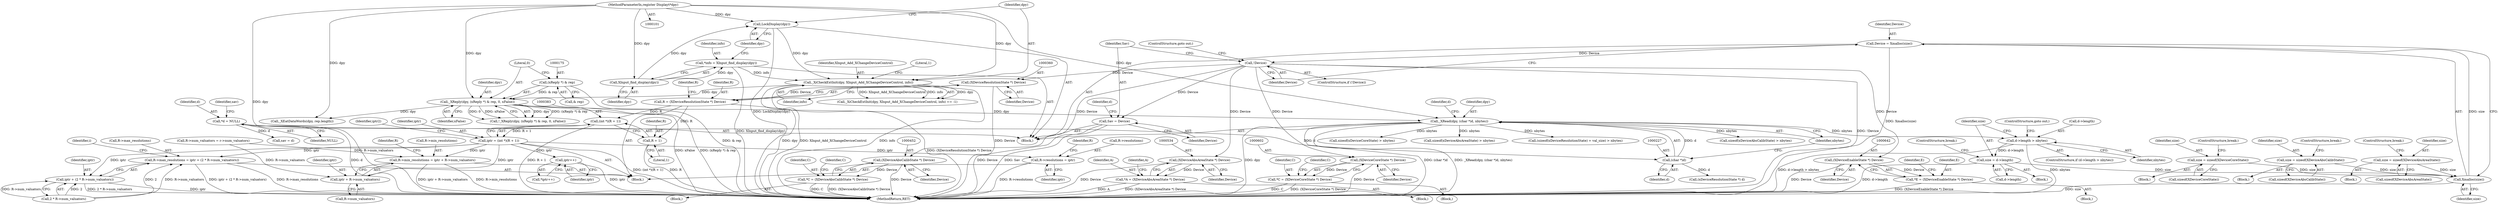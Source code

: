digraph "0_libXi_19a9cd607de73947fcfb104682f203ffe4e1f4e5_0@API" {
"1000328" [label="(Call,Device = Xmalloc(size))"];
"1000330" [label="(Call,Xmalloc(size))"];
"1000309" [label="(Call,size = sizeof(XDeviceCoreState))"];
"1000283" [label="(Call,size = sizeof(XDeviceAbsCalibState))"];
"1000296" [label="(Call,size = sizeof(XDeviceAbsAreaState))"];
"1000322" [label="(Call,size = d->length)"];
"1000316" [label="(Call,d->length > nbytes)"];
"1000224" [label="(Call,_XRead(dpy, (char *)d, nbytes))"];
"1000172" [label="(Call,_XReply(dpy, (xReply *) & rep, 0, xFalse))"];
"1000133" [label="(Call,_XiCheckExtInit(dpy, XInput_Add_XChangeDeviceControl, info))"];
"1000129" [label="(Call,LockDisplay(dpy))"];
"1000127" [label="(Call,XInput_find_display(dpy))"];
"1000102" [label="(MethodParameterIn,register Display\t*dpy)"];
"1000125" [label="(Call,*info = XInput_find_display(dpy))"];
"1000174" [label="(Call,(xReply *) & rep)"];
"1000226" [label="(Call,(char *)d)"];
"1000115" [label="(Call,*d = NULL)"];
"1000333" [label="(Call,!Device)"];
"1000336" [label="(Call,Sav = Device)"];
"1000359" [label="(Call,(XDeviceResolutionState *) Device)"];
"1000357" [label="(Call,R = (XDeviceResolutionState *) Device)"];
"1000382" [label="(Call,(int *)(R + 1))"];
"1000380" [label="(Call,iptr = (int *)(R + 1))"];
"1000394" [label="(Call,R->resolutions = iptr)"];
"1000399" [label="(Call,R->min_resolutions = iptr + R->num_valuators)"];
"1000403" [label="(Call,iptr + R->num_valuators)"];
"1000408" [label="(Call,R->max_resolutions = iptr + (2 * R->num_valuators))"];
"1000412" [label="(Call,iptr + (2 * R->num_valuators))"];
"1000434" [label="(Call,iptr++)"];
"1000384" [label="(Call,R + 1)"];
"1000451" [label="(Call,(XDeviceAbsCalibState *) Device)"];
"1000449" [label="(Call,*C = (XDeviceAbsCalibState *) Device)"];
"1000533" [label="(Call,(XDeviceAbsAreaState *) Device)"];
"1000531" [label="(Call,*A = (XDeviceAbsAreaState *) Device)"];
"1000601" [label="(Call,(XDeviceCoreState *) Device)"];
"1000599" [label="(Call,*C = (XDeviceCoreState *) Device)"];
"1000641" [label="(Call,(XDeviceEnableState *) Device)"];
"1000639" [label="(Call,*E = (XDeviceEnableState *) Device)"];
"1000287" [label="(ControlStructure,break;)"];
"1000600" [label="(Identifier,C)"];
"1000333" [label="(Call,!Device)"];
"1000316" [label="(Call,d->length > nbytes)"];
"1000315" [label="(ControlStructure,if (d->length > nbytes))"];
"1000373" [label="(Call,R->num_valuators = r->num_valuators)"];
"1000320" [label="(Identifier,nbytes)"];
"1000328" [label="(Call,Device = Xmalloc(size))"];
"1000395" [label="(Call,R->resolutions)"];
"1000346" [label="(Block,)"];
"1000413" [label="(Identifier,iptr)"];
"1000317" [label="(Call,d->length)"];
"1000357" [label="(Call,R = (XDeviceResolutionState *) Device)"];
"1000284" [label="(Identifier,size)"];
"1000631" [label="(Block,)"];
"1000535" [label="(Identifier,Device)"];
"1000334" [label="(Identifier,Device)"];
"1000404" [label="(Identifier,iptr)"];
"1000410" [label="(Identifier,R)"];
"1000276" [label="(Block,)"];
"1000646" [label="(Identifier,E)"];
"1000329" [label="(Identifier,Device)"];
"1000386" [label="(Literal,1)"];
"1000291" [label="(Call,sizeof(xDeviceAbsAreaState) > nbytes)"];
"1000384" [label="(Call,R + 1)"];
"1000385" [label="(Identifier,R)"];
"1000532" [label="(Identifier,A)"];
"1000172" [label="(Call,_XReply(dpy, (xReply *) & rep, 0, xFalse))"];
"1000300" [label="(ControlStructure,break;)"];
"1000336" [label="(Call,Sav = Device)"];
"1000321" [label="(ControlStructure,goto out;)"];
"1000451" [label="(Call,(XDeviceAbsCalibState *) Device)"];
"1000401" [label="(Identifier,R)"];
"1000176" [label="(Call,& rep)"];
"1000523" [label="(Block,)"];
"1000441" [label="(Block,)"];
"1000361" [label="(Identifier,Device)"];
"1000296" [label="(Call,size = sizeof(XDeviceAbsAreaState))"];
"1000599" [label="(Call,*C = (XDeviceCoreState *) Device)"];
"1000120" [label="(Identifier,sav)"];
"1000171" [label="(Call,!_XReply(dpy, (xReply *) & rep, 0, xFalse))"];
"1000225" [label="(Identifier,dpy)"];
"1000433" [label="(Call,*iptr++)"];
"1000323" [label="(Identifier,size)"];
"1000641" [label="(Call,(XDeviceEnableState *) Device)"];
"1000358" [label="(Identifier,R)"];
"1000285" [label="(Call,sizeof(XDeviceAbsCalibState))"];
"1000337" [label="(Identifier,Sav)"];
"1000232" [label="(Identifier,d)"];
"1000382" [label="(Call,(int *)(R + 1))"];
"1000221" [label="(Call,sav = d)"];
"1000606" [label="(Identifier,C)"];
"1000359" [label="(Call,(XDeviceResolutionState *) Device)"];
"1000456" [label="(Identifier,C)"];
"1000400" [label="(Call,R->min_resolutions)"];
"1000130" [label="(Identifier,dpy)"];
"1000129" [label="(Call,LockDisplay(dpy))"];
"1000601" [label="(Call,(XDeviceCoreState *) Device)"];
"1000102" [label="(MethodParameterIn,register Display\t*dpy)"];
"1000128" [label="(Identifier,dpy)"];
"1000268" [label="(Call,(sizeof(xDeviceResolutionState) + val_size) > nbytes)"];
"1000414" [label="(Call,2 * R->num_valuators)"];
"1000234" [label="(Block,)"];
"1000533" [label="(Call,(XDeviceAbsAreaState *) Device)"];
"1000330" [label="(Call,Xmalloc(size))"];
"1000327" [label="(ControlStructure,break;)"];
"1000322" [label="(Call,size = d->length)"];
"1000298" [label="(Call,sizeof(XDeviceAbsAreaState))"];
"1000226" [label="(Call,(char *)d)"];
"1000408" [label="(Call,R->max_resolutions = iptr + (2 * R->num_valuators))"];
"1000125" [label="(Call,*info = XInput_find_display(dpy))"];
"1000335" [label="(ControlStructure,goto out;)"];
"1000449" [label="(Call,*C = (XDeviceAbsCalibState *) Device)"];
"1000116" [label="(Identifier,d)"];
"1000173" [label="(Identifier,dpy)"];
"1000127" [label="(Call,XInput_find_display(dpy))"];
"1000381" [label="(Identifier,iptr)"];
"1000412" [label="(Call,iptr + (2 * R->num_valuators))"];
"1000215" [label="(Call,_XEatDataWords(dpy, rep.length))"];
"1000115" [label="(Call,*d = NULL)"];
"1000639" [label="(Call,*E = (XDeviceEnableState *) Device)"];
"1000105" [label="(Block,)"];
"1000640" [label="(Identifier,E)"];
"1000665" [label="(MethodReturn,RET)"];
"1000338" [label="(Identifier,Device)"];
"1000297" [label="(Identifier,size)"];
"1000126" [label="(Identifier,info)"];
"1000421" [label="(Identifier,i)"];
"1000331" [label="(Identifier,size)"];
"1000403" [label="(Call,iptr + R->num_valuators)"];
"1000531" [label="(Call,*A = (XDeviceAbsAreaState *) Device)"];
"1000434" [label="(Call,iptr++)"];
"1000135" [label="(Identifier,XInput_Add_XChangeDeviceControl)"];
"1000399" [label="(Call,R->min_resolutions = iptr + R->num_valuators)"];
"1000228" [label="(Identifier,d)"];
"1000138" [label="(Literal,1)"];
"1000309" [label="(Call,size = sizeof(XDeviceCoreState))"];
"1000450" [label="(Identifier,C)"];
"1000340" [label="(Identifier,d)"];
"1000380" [label="(Call,iptr = (int *)(R + 1))"];
"1000117" [label="(Identifier,NULL)"];
"1000229" [label="(Identifier,nbytes)"];
"1000278" [label="(Call,sizeof(xDeviceAbsCalibState) > nbytes)"];
"1000603" [label="(Identifier,Device)"];
"1000302" [label="(Block,)"];
"1000179" [label="(Identifier,xFalse)"];
"1000394" [label="(Call,R->resolutions = iptr)"];
"1000409" [label="(Call,R->max_resolutions)"];
"1000224" [label="(Call,_XRead(dpy, (char *)d, nbytes))"];
"1000364" [label="(Identifier,R)"];
"1000174" [label="(Call,(xReply *) & rep)"];
"1000398" [label="(Identifier,iptr)"];
"1000311" [label="(Call,sizeof(XDeviceCoreState))"];
"1000453" [label="(Identifier,Device)"];
"1000538" [label="(Identifier,A)"];
"1000178" [label="(Literal,0)"];
"1000313" [label="(ControlStructure,break;)"];
"1000405" [label="(Call,R->num_valuators)"];
"1000324" [label="(Call,d->length)"];
"1000435" [label="(Identifier,iptr)"];
"1000388" [label="(Identifier,iptr2)"];
"1000242" [label="(Call,(xDeviceResolutionState *) d)"];
"1000591" [label="(Block,)"];
"1000289" [label="(Block,)"];
"1000132" [label="(Call,_XiCheckExtInit(dpy, XInput_Add_XChangeDeviceControl, info) == -1)"];
"1000643" [label="(Identifier,Device)"];
"1000310" [label="(Identifier,size)"];
"1000332" [label="(ControlStructure,if (!Device))"];
"1000304" [label="(Call,sizeof(xDeviceCoreState) > nbytes)"];
"1000283" [label="(Call,size = sizeof(XDeviceAbsCalibState))"];
"1000133" [label="(Call,_XiCheckExtInit(dpy, XInput_Add_XChangeDeviceControl, info))"];
"1000136" [label="(Identifier,info)"];
"1000134" [label="(Identifier,dpy)"];
"1000328" -> "1000105"  [label="AST: "];
"1000328" -> "1000330"  [label="CFG: "];
"1000329" -> "1000328"  [label="AST: "];
"1000330" -> "1000328"  [label="AST: "];
"1000334" -> "1000328"  [label="CFG: "];
"1000328" -> "1000665"  [label="DDG: Xmalloc(size)"];
"1000330" -> "1000328"  [label="DDG: size"];
"1000328" -> "1000333"  [label="DDG: Device"];
"1000330" -> "1000331"  [label="CFG: "];
"1000331" -> "1000330"  [label="AST: "];
"1000330" -> "1000665"  [label="DDG: size"];
"1000309" -> "1000330"  [label="DDG: size"];
"1000283" -> "1000330"  [label="DDG: size"];
"1000296" -> "1000330"  [label="DDG: size"];
"1000322" -> "1000330"  [label="DDG: size"];
"1000309" -> "1000302"  [label="AST: "];
"1000309" -> "1000311"  [label="CFG: "];
"1000310" -> "1000309"  [label="AST: "];
"1000311" -> "1000309"  [label="AST: "];
"1000313" -> "1000309"  [label="CFG: "];
"1000283" -> "1000276"  [label="AST: "];
"1000283" -> "1000285"  [label="CFG: "];
"1000284" -> "1000283"  [label="AST: "];
"1000285" -> "1000283"  [label="AST: "];
"1000287" -> "1000283"  [label="CFG: "];
"1000296" -> "1000289"  [label="AST: "];
"1000296" -> "1000298"  [label="CFG: "];
"1000297" -> "1000296"  [label="AST: "];
"1000298" -> "1000296"  [label="AST: "];
"1000300" -> "1000296"  [label="CFG: "];
"1000322" -> "1000234"  [label="AST: "];
"1000322" -> "1000324"  [label="CFG: "];
"1000323" -> "1000322"  [label="AST: "];
"1000324" -> "1000322"  [label="AST: "];
"1000327" -> "1000322"  [label="CFG: "];
"1000322" -> "1000665"  [label="DDG: d->length"];
"1000316" -> "1000322"  [label="DDG: d->length"];
"1000316" -> "1000315"  [label="AST: "];
"1000316" -> "1000320"  [label="CFG: "];
"1000317" -> "1000316"  [label="AST: "];
"1000320" -> "1000316"  [label="AST: "];
"1000321" -> "1000316"  [label="CFG: "];
"1000323" -> "1000316"  [label="CFG: "];
"1000316" -> "1000665"  [label="DDG: d->length > nbytes"];
"1000316" -> "1000665"  [label="DDG: nbytes"];
"1000224" -> "1000316"  [label="DDG: nbytes"];
"1000224" -> "1000105"  [label="AST: "];
"1000224" -> "1000229"  [label="CFG: "];
"1000225" -> "1000224"  [label="AST: "];
"1000226" -> "1000224"  [label="AST: "];
"1000229" -> "1000224"  [label="AST: "];
"1000232" -> "1000224"  [label="CFG: "];
"1000224" -> "1000665"  [label="DDG: dpy"];
"1000224" -> "1000665"  [label="DDG: (char *)d"];
"1000224" -> "1000665"  [label="DDG: _XRead(dpy, (char *)d, nbytes)"];
"1000172" -> "1000224"  [label="DDG: dpy"];
"1000102" -> "1000224"  [label="DDG: dpy"];
"1000226" -> "1000224"  [label="DDG: d"];
"1000224" -> "1000268"  [label="DDG: nbytes"];
"1000224" -> "1000278"  [label="DDG: nbytes"];
"1000224" -> "1000291"  [label="DDG: nbytes"];
"1000224" -> "1000304"  [label="DDG: nbytes"];
"1000172" -> "1000171"  [label="AST: "];
"1000172" -> "1000179"  [label="CFG: "];
"1000173" -> "1000172"  [label="AST: "];
"1000174" -> "1000172"  [label="AST: "];
"1000178" -> "1000172"  [label="AST: "];
"1000179" -> "1000172"  [label="AST: "];
"1000171" -> "1000172"  [label="CFG: "];
"1000172" -> "1000665"  [label="DDG: xFalse"];
"1000172" -> "1000665"  [label="DDG: (xReply *) & rep"];
"1000172" -> "1000171"  [label="DDG: dpy"];
"1000172" -> "1000171"  [label="DDG: (xReply *) & rep"];
"1000172" -> "1000171"  [label="DDG: 0"];
"1000172" -> "1000171"  [label="DDG: xFalse"];
"1000133" -> "1000172"  [label="DDG: dpy"];
"1000102" -> "1000172"  [label="DDG: dpy"];
"1000174" -> "1000172"  [label="DDG: & rep"];
"1000172" -> "1000215"  [label="DDG: dpy"];
"1000133" -> "1000132"  [label="AST: "];
"1000133" -> "1000136"  [label="CFG: "];
"1000134" -> "1000133"  [label="AST: "];
"1000135" -> "1000133"  [label="AST: "];
"1000136" -> "1000133"  [label="AST: "];
"1000138" -> "1000133"  [label="CFG: "];
"1000133" -> "1000665"  [label="DDG: dpy"];
"1000133" -> "1000665"  [label="DDG: XInput_Add_XChangeDeviceControl"];
"1000133" -> "1000665"  [label="DDG: info"];
"1000133" -> "1000132"  [label="DDG: dpy"];
"1000133" -> "1000132"  [label="DDG: XInput_Add_XChangeDeviceControl"];
"1000133" -> "1000132"  [label="DDG: info"];
"1000129" -> "1000133"  [label="DDG: dpy"];
"1000102" -> "1000133"  [label="DDG: dpy"];
"1000125" -> "1000133"  [label="DDG: info"];
"1000129" -> "1000105"  [label="AST: "];
"1000129" -> "1000130"  [label="CFG: "];
"1000130" -> "1000129"  [label="AST: "];
"1000134" -> "1000129"  [label="CFG: "];
"1000129" -> "1000665"  [label="DDG: LockDisplay(dpy)"];
"1000127" -> "1000129"  [label="DDG: dpy"];
"1000102" -> "1000129"  [label="DDG: dpy"];
"1000127" -> "1000125"  [label="AST: "];
"1000127" -> "1000128"  [label="CFG: "];
"1000128" -> "1000127"  [label="AST: "];
"1000125" -> "1000127"  [label="CFG: "];
"1000127" -> "1000125"  [label="DDG: dpy"];
"1000102" -> "1000127"  [label="DDG: dpy"];
"1000102" -> "1000101"  [label="AST: "];
"1000102" -> "1000665"  [label="DDG: dpy"];
"1000102" -> "1000215"  [label="DDG: dpy"];
"1000125" -> "1000105"  [label="AST: "];
"1000126" -> "1000125"  [label="AST: "];
"1000130" -> "1000125"  [label="CFG: "];
"1000125" -> "1000665"  [label="DDG: XInput_find_display(dpy)"];
"1000174" -> "1000176"  [label="CFG: "];
"1000175" -> "1000174"  [label="AST: "];
"1000176" -> "1000174"  [label="AST: "];
"1000178" -> "1000174"  [label="CFG: "];
"1000174" -> "1000665"  [label="DDG: & rep"];
"1000226" -> "1000228"  [label="CFG: "];
"1000227" -> "1000226"  [label="AST: "];
"1000228" -> "1000226"  [label="AST: "];
"1000229" -> "1000226"  [label="CFG: "];
"1000115" -> "1000226"  [label="DDG: d"];
"1000226" -> "1000242"  [label="DDG: d"];
"1000115" -> "1000105"  [label="AST: "];
"1000115" -> "1000117"  [label="CFG: "];
"1000116" -> "1000115"  [label="AST: "];
"1000117" -> "1000115"  [label="AST: "];
"1000120" -> "1000115"  [label="CFG: "];
"1000115" -> "1000665"  [label="DDG: d"];
"1000115" -> "1000221"  [label="DDG: d"];
"1000333" -> "1000332"  [label="AST: "];
"1000333" -> "1000334"  [label="CFG: "];
"1000334" -> "1000333"  [label="AST: "];
"1000335" -> "1000333"  [label="CFG: "];
"1000337" -> "1000333"  [label="CFG: "];
"1000333" -> "1000665"  [label="DDG: !Device"];
"1000333" -> "1000336"  [label="DDG: Device"];
"1000333" -> "1000359"  [label="DDG: Device"];
"1000333" -> "1000451"  [label="DDG: Device"];
"1000333" -> "1000533"  [label="DDG: Device"];
"1000333" -> "1000601"  [label="DDG: Device"];
"1000333" -> "1000641"  [label="DDG: Device"];
"1000336" -> "1000105"  [label="AST: "];
"1000336" -> "1000338"  [label="CFG: "];
"1000337" -> "1000336"  [label="AST: "];
"1000338" -> "1000336"  [label="AST: "];
"1000340" -> "1000336"  [label="CFG: "];
"1000336" -> "1000665"  [label="DDG: Device"];
"1000336" -> "1000665"  [label="DDG: Sav"];
"1000359" -> "1000357"  [label="AST: "];
"1000359" -> "1000361"  [label="CFG: "];
"1000360" -> "1000359"  [label="AST: "];
"1000361" -> "1000359"  [label="AST: "];
"1000357" -> "1000359"  [label="CFG: "];
"1000359" -> "1000665"  [label="DDG: Device"];
"1000359" -> "1000357"  [label="DDG: Device"];
"1000357" -> "1000346"  [label="AST: "];
"1000358" -> "1000357"  [label="AST: "];
"1000364" -> "1000357"  [label="CFG: "];
"1000357" -> "1000665"  [label="DDG: (XDeviceResolutionState *) Device"];
"1000357" -> "1000382"  [label="DDG: R"];
"1000357" -> "1000384"  [label="DDG: R"];
"1000382" -> "1000380"  [label="AST: "];
"1000382" -> "1000384"  [label="CFG: "];
"1000383" -> "1000382"  [label="AST: "];
"1000384" -> "1000382"  [label="AST: "];
"1000380" -> "1000382"  [label="CFG: "];
"1000382" -> "1000665"  [label="DDG: R + 1"];
"1000382" -> "1000380"  [label="DDG: R + 1"];
"1000380" -> "1000346"  [label="AST: "];
"1000381" -> "1000380"  [label="AST: "];
"1000388" -> "1000380"  [label="CFG: "];
"1000380" -> "1000665"  [label="DDG: (int *)(R + 1)"];
"1000380" -> "1000394"  [label="DDG: iptr"];
"1000380" -> "1000399"  [label="DDG: iptr"];
"1000380" -> "1000403"  [label="DDG: iptr"];
"1000380" -> "1000408"  [label="DDG: iptr"];
"1000380" -> "1000412"  [label="DDG: iptr"];
"1000380" -> "1000434"  [label="DDG: iptr"];
"1000394" -> "1000346"  [label="AST: "];
"1000394" -> "1000398"  [label="CFG: "];
"1000395" -> "1000394"  [label="AST: "];
"1000398" -> "1000394"  [label="AST: "];
"1000401" -> "1000394"  [label="CFG: "];
"1000394" -> "1000665"  [label="DDG: R->resolutions"];
"1000399" -> "1000346"  [label="AST: "];
"1000399" -> "1000403"  [label="CFG: "];
"1000400" -> "1000399"  [label="AST: "];
"1000403" -> "1000399"  [label="AST: "];
"1000410" -> "1000399"  [label="CFG: "];
"1000399" -> "1000665"  [label="DDG: iptr + R->num_valuators"];
"1000399" -> "1000665"  [label="DDG: R->min_resolutions"];
"1000373" -> "1000399"  [label="DDG: R->num_valuators"];
"1000403" -> "1000405"  [label="CFG: "];
"1000404" -> "1000403"  [label="AST: "];
"1000405" -> "1000403"  [label="AST: "];
"1000373" -> "1000403"  [label="DDG: R->num_valuators"];
"1000408" -> "1000346"  [label="AST: "];
"1000408" -> "1000412"  [label="CFG: "];
"1000409" -> "1000408"  [label="AST: "];
"1000412" -> "1000408"  [label="AST: "];
"1000421" -> "1000408"  [label="CFG: "];
"1000408" -> "1000665"  [label="DDG: R->max_resolutions"];
"1000408" -> "1000665"  [label="DDG: iptr + (2 * R->num_valuators)"];
"1000414" -> "1000408"  [label="DDG: 2"];
"1000414" -> "1000408"  [label="DDG: R->num_valuators"];
"1000412" -> "1000414"  [label="CFG: "];
"1000413" -> "1000412"  [label="AST: "];
"1000414" -> "1000412"  [label="AST: "];
"1000412" -> "1000665"  [label="DDG: 2 * R->num_valuators"];
"1000412" -> "1000665"  [label="DDG: iptr"];
"1000414" -> "1000412"  [label="DDG: 2"];
"1000414" -> "1000412"  [label="DDG: R->num_valuators"];
"1000434" -> "1000433"  [label="AST: "];
"1000434" -> "1000435"  [label="CFG: "];
"1000435" -> "1000434"  [label="AST: "];
"1000433" -> "1000434"  [label="CFG: "];
"1000434" -> "1000665"  [label="DDG: iptr"];
"1000384" -> "1000386"  [label="CFG: "];
"1000385" -> "1000384"  [label="AST: "];
"1000386" -> "1000384"  [label="AST: "];
"1000384" -> "1000665"  [label="DDG: R"];
"1000451" -> "1000449"  [label="AST: "];
"1000451" -> "1000453"  [label="CFG: "];
"1000452" -> "1000451"  [label="AST: "];
"1000453" -> "1000451"  [label="AST: "];
"1000449" -> "1000451"  [label="CFG: "];
"1000451" -> "1000665"  [label="DDG: Device"];
"1000451" -> "1000449"  [label="DDG: Device"];
"1000449" -> "1000441"  [label="AST: "];
"1000450" -> "1000449"  [label="AST: "];
"1000456" -> "1000449"  [label="CFG: "];
"1000449" -> "1000665"  [label="DDG: C"];
"1000449" -> "1000665"  [label="DDG: (XDeviceAbsCalibState *) Device"];
"1000533" -> "1000531"  [label="AST: "];
"1000533" -> "1000535"  [label="CFG: "];
"1000534" -> "1000533"  [label="AST: "];
"1000535" -> "1000533"  [label="AST: "];
"1000531" -> "1000533"  [label="CFG: "];
"1000533" -> "1000665"  [label="DDG: Device"];
"1000533" -> "1000531"  [label="DDG: Device"];
"1000531" -> "1000523"  [label="AST: "];
"1000532" -> "1000531"  [label="AST: "];
"1000538" -> "1000531"  [label="CFG: "];
"1000531" -> "1000665"  [label="DDG: (XDeviceAbsAreaState *) Device"];
"1000531" -> "1000665"  [label="DDG: A"];
"1000601" -> "1000599"  [label="AST: "];
"1000601" -> "1000603"  [label="CFG: "];
"1000602" -> "1000601"  [label="AST: "];
"1000603" -> "1000601"  [label="AST: "];
"1000599" -> "1000601"  [label="CFG: "];
"1000601" -> "1000665"  [label="DDG: Device"];
"1000601" -> "1000599"  [label="DDG: Device"];
"1000599" -> "1000591"  [label="AST: "];
"1000600" -> "1000599"  [label="AST: "];
"1000606" -> "1000599"  [label="CFG: "];
"1000599" -> "1000665"  [label="DDG: C"];
"1000599" -> "1000665"  [label="DDG: (XDeviceCoreState *) Device"];
"1000641" -> "1000639"  [label="AST: "];
"1000641" -> "1000643"  [label="CFG: "];
"1000642" -> "1000641"  [label="AST: "];
"1000643" -> "1000641"  [label="AST: "];
"1000639" -> "1000641"  [label="CFG: "];
"1000641" -> "1000665"  [label="DDG: Device"];
"1000641" -> "1000639"  [label="DDG: Device"];
"1000639" -> "1000631"  [label="AST: "];
"1000640" -> "1000639"  [label="AST: "];
"1000646" -> "1000639"  [label="CFG: "];
"1000639" -> "1000665"  [label="DDG: (XDeviceEnableState *) Device"];
}
